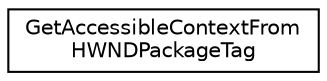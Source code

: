 digraph "类继承关系图"
{
 // LATEX_PDF_SIZE
  edge [fontname="Helvetica",fontsize="10",labelfontname="Helvetica",labelfontsize="10"];
  node [fontname="Helvetica",fontsize="10",shape=record];
  rankdir="LR";
  Node0 [label="GetAccessibleContextFrom\lHWNDPackageTag",height=0.2,width=0.4,color="black", fillcolor="white", style="filled",URL="$struct_get_accessible_context_from_h_w_n_d_package_tag.html",tooltip=" "];
}
